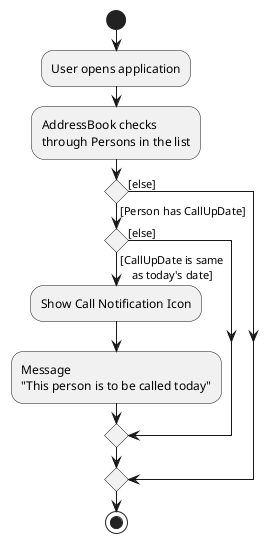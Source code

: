 @startuml
start
:User opens application;
:AddressBook checks
through Persons in the list;

if () then ([Person has CallUpDate])
    if () then ([CallUpDate is same
    as today's date])
    :Show Call Notification Icon;
    :Message
    "This person is to be called today";
    else ([else])
    endif
else ([else])
endif
stop
@enduml
